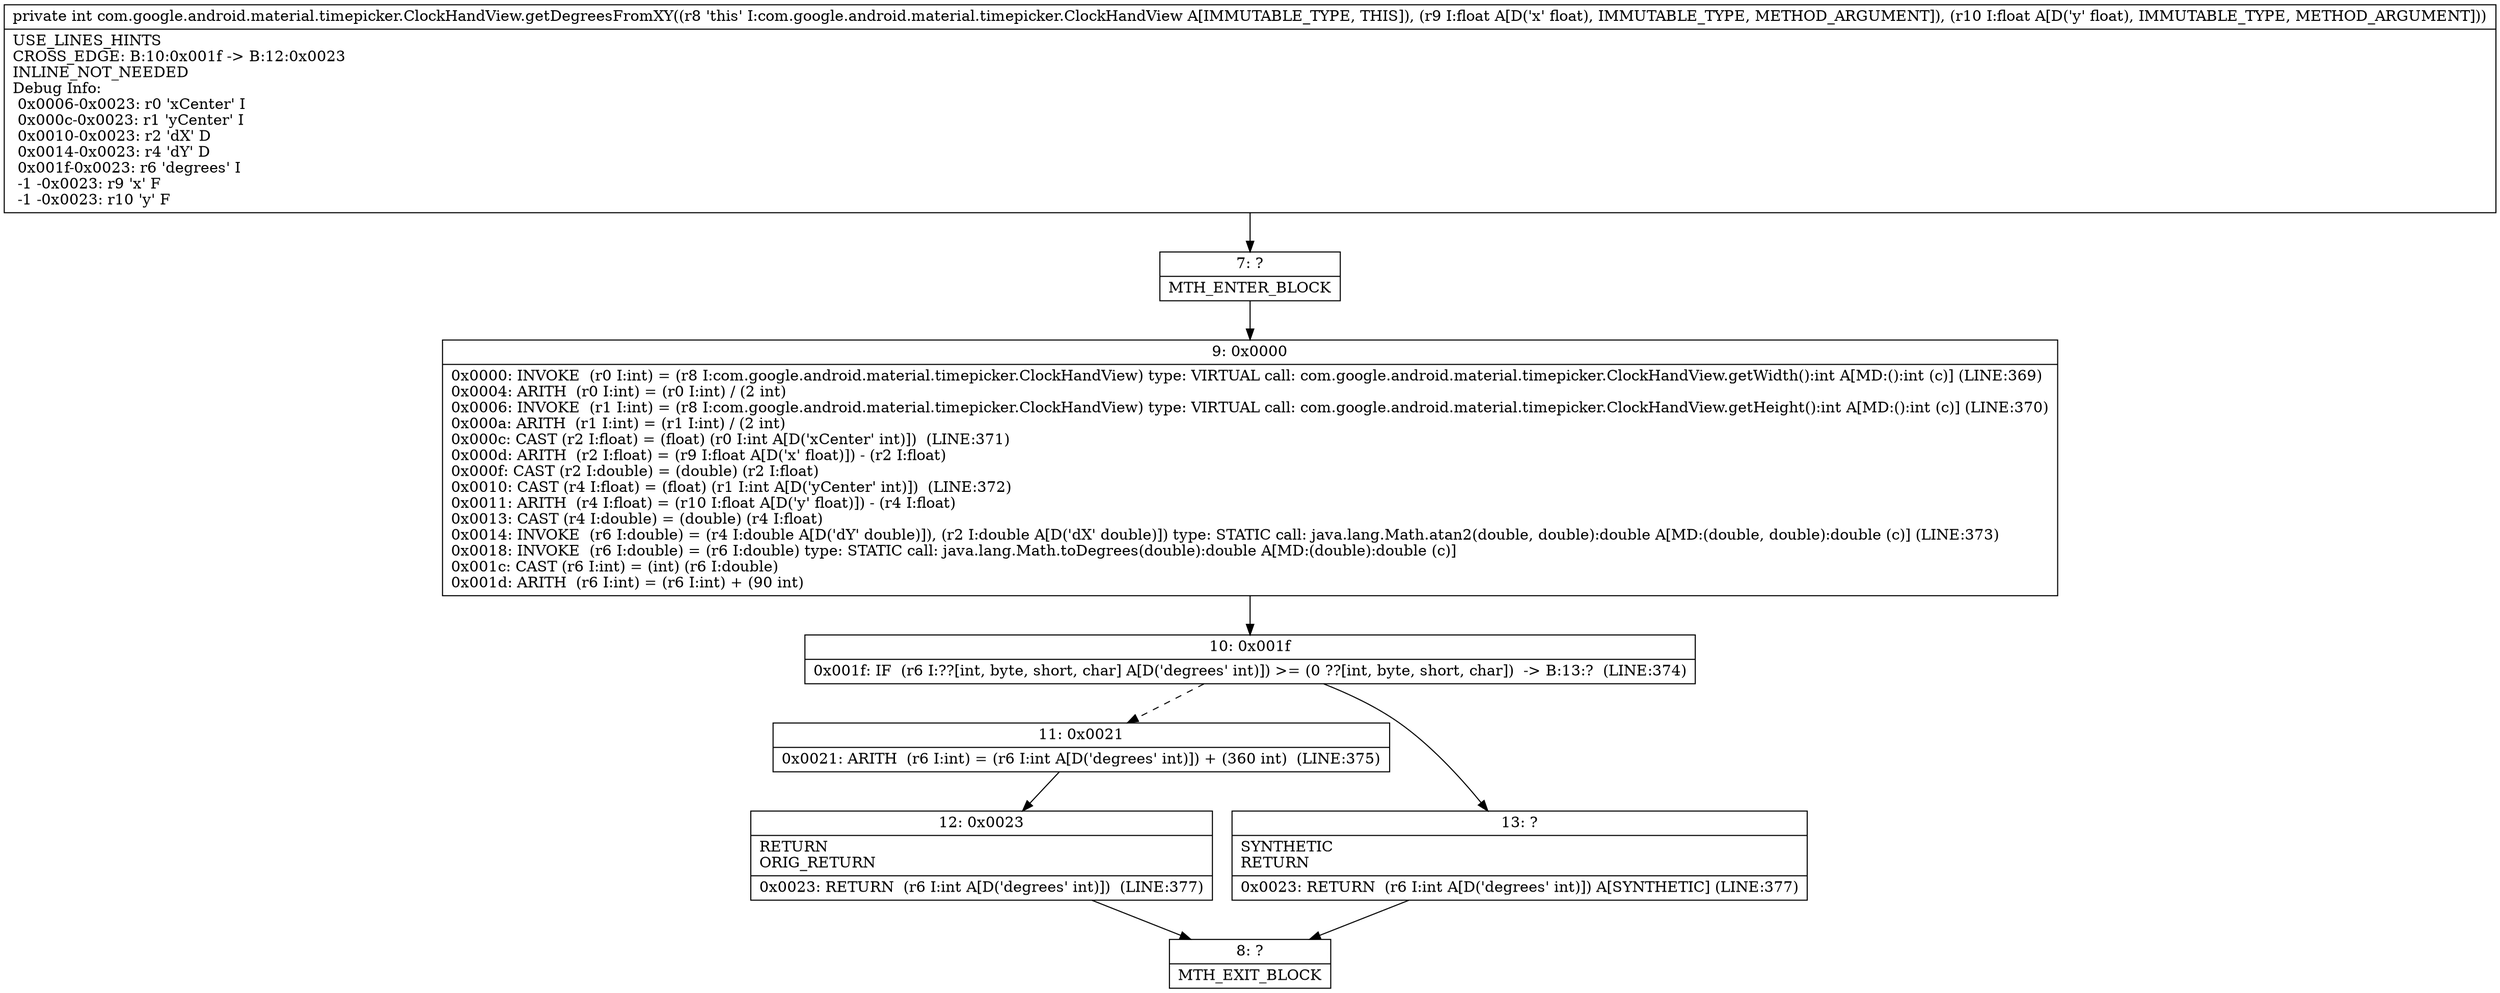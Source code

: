 digraph "CFG forcom.google.android.material.timepicker.ClockHandView.getDegreesFromXY(FF)I" {
Node_7 [shape=record,label="{7\:\ ?|MTH_ENTER_BLOCK\l}"];
Node_9 [shape=record,label="{9\:\ 0x0000|0x0000: INVOKE  (r0 I:int) = (r8 I:com.google.android.material.timepicker.ClockHandView) type: VIRTUAL call: com.google.android.material.timepicker.ClockHandView.getWidth():int A[MD:():int (c)] (LINE:369)\l0x0004: ARITH  (r0 I:int) = (r0 I:int) \/ (2 int) \l0x0006: INVOKE  (r1 I:int) = (r8 I:com.google.android.material.timepicker.ClockHandView) type: VIRTUAL call: com.google.android.material.timepicker.ClockHandView.getHeight():int A[MD:():int (c)] (LINE:370)\l0x000a: ARITH  (r1 I:int) = (r1 I:int) \/ (2 int) \l0x000c: CAST (r2 I:float) = (float) (r0 I:int A[D('xCenter' int)])  (LINE:371)\l0x000d: ARITH  (r2 I:float) = (r9 I:float A[D('x' float)]) \- (r2 I:float) \l0x000f: CAST (r2 I:double) = (double) (r2 I:float) \l0x0010: CAST (r4 I:float) = (float) (r1 I:int A[D('yCenter' int)])  (LINE:372)\l0x0011: ARITH  (r4 I:float) = (r10 I:float A[D('y' float)]) \- (r4 I:float) \l0x0013: CAST (r4 I:double) = (double) (r4 I:float) \l0x0014: INVOKE  (r6 I:double) = (r4 I:double A[D('dY' double)]), (r2 I:double A[D('dX' double)]) type: STATIC call: java.lang.Math.atan2(double, double):double A[MD:(double, double):double (c)] (LINE:373)\l0x0018: INVOKE  (r6 I:double) = (r6 I:double) type: STATIC call: java.lang.Math.toDegrees(double):double A[MD:(double):double (c)]\l0x001c: CAST (r6 I:int) = (int) (r6 I:double) \l0x001d: ARITH  (r6 I:int) = (r6 I:int) + (90 int) \l}"];
Node_10 [shape=record,label="{10\:\ 0x001f|0x001f: IF  (r6 I:??[int, byte, short, char] A[D('degrees' int)]) \>= (0 ??[int, byte, short, char])  \-\> B:13:?  (LINE:374)\l}"];
Node_11 [shape=record,label="{11\:\ 0x0021|0x0021: ARITH  (r6 I:int) = (r6 I:int A[D('degrees' int)]) + (360 int)  (LINE:375)\l}"];
Node_12 [shape=record,label="{12\:\ 0x0023|RETURN\lORIG_RETURN\l|0x0023: RETURN  (r6 I:int A[D('degrees' int)])  (LINE:377)\l}"];
Node_8 [shape=record,label="{8\:\ ?|MTH_EXIT_BLOCK\l}"];
Node_13 [shape=record,label="{13\:\ ?|SYNTHETIC\lRETURN\l|0x0023: RETURN  (r6 I:int A[D('degrees' int)]) A[SYNTHETIC] (LINE:377)\l}"];
MethodNode[shape=record,label="{private int com.google.android.material.timepicker.ClockHandView.getDegreesFromXY((r8 'this' I:com.google.android.material.timepicker.ClockHandView A[IMMUTABLE_TYPE, THIS]), (r9 I:float A[D('x' float), IMMUTABLE_TYPE, METHOD_ARGUMENT]), (r10 I:float A[D('y' float), IMMUTABLE_TYPE, METHOD_ARGUMENT]))  | USE_LINES_HINTS\lCROSS_EDGE: B:10:0x001f \-\> B:12:0x0023\lINLINE_NOT_NEEDED\lDebug Info:\l  0x0006\-0x0023: r0 'xCenter' I\l  0x000c\-0x0023: r1 'yCenter' I\l  0x0010\-0x0023: r2 'dX' D\l  0x0014\-0x0023: r4 'dY' D\l  0x001f\-0x0023: r6 'degrees' I\l  \-1 \-0x0023: r9 'x' F\l  \-1 \-0x0023: r10 'y' F\l}"];
MethodNode -> Node_7;Node_7 -> Node_9;
Node_9 -> Node_10;
Node_10 -> Node_11[style=dashed];
Node_10 -> Node_13;
Node_11 -> Node_12;
Node_12 -> Node_8;
Node_13 -> Node_8;
}

